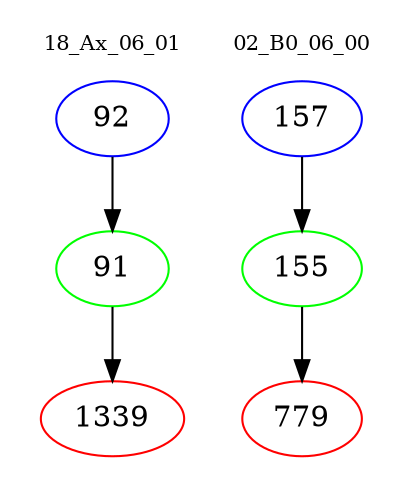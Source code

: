 digraph{
subgraph cluster_0 {
color = white
label = "18_Ax_06_01";
fontsize=10;
T0_92 [label="92", color="blue"]
T0_92 -> T0_91 [color="black"]
T0_91 [label="91", color="green"]
T0_91 -> T0_1339 [color="black"]
T0_1339 [label="1339", color="red"]
}
subgraph cluster_1 {
color = white
label = "02_B0_06_00";
fontsize=10;
T1_157 [label="157", color="blue"]
T1_157 -> T1_155 [color="black"]
T1_155 [label="155", color="green"]
T1_155 -> T1_779 [color="black"]
T1_779 [label="779", color="red"]
}
}
